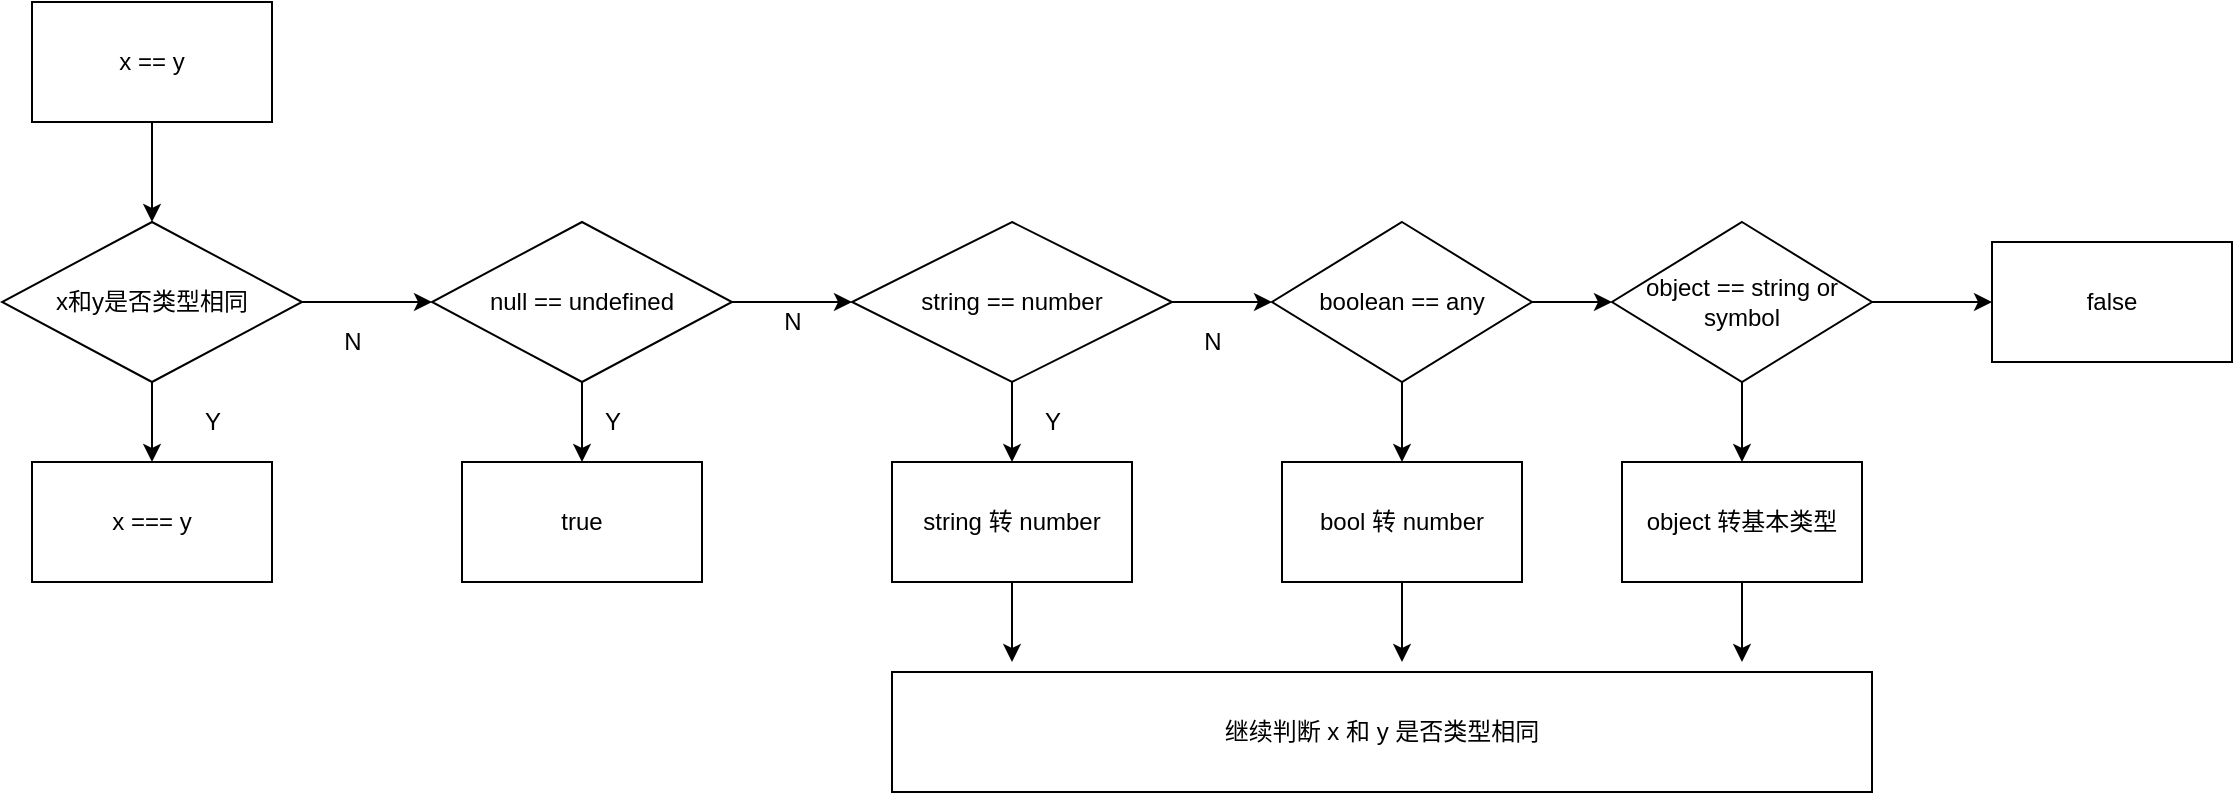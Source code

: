 <mxfile version="14.4.6" type="github">
  <diagram id="QQnZontSI0a8TbshVgB7" name="第 1 页">
    <mxGraphModel dx="733" dy="857" grid="1" gridSize="10" guides="1" tooltips="1" connect="1" arrows="1" fold="1" page="1" pageScale="1" pageWidth="827" pageHeight="1169" math="0" shadow="0">
      <root>
        <mxCell id="0" />
        <mxCell id="1" parent="0" />
        <mxCell id="DUNN81t9_R1kpG2zzdLx-4" style="edgeStyle=orthogonalEdgeStyle;rounded=0;orthogonalLoop=1;jettySize=auto;html=1;entryX=0.5;entryY=0;entryDx=0;entryDy=0;" edge="1" parent="1" source="DUNN81t9_R1kpG2zzdLx-1" target="DUNN81t9_R1kpG2zzdLx-3">
          <mxGeometry relative="1" as="geometry" />
        </mxCell>
        <mxCell id="DUNN81t9_R1kpG2zzdLx-1" value="x == y" style="rounded=0;whiteSpace=wrap;html=1;" vertex="1" parent="1">
          <mxGeometry x="60" y="190" width="120" height="60" as="geometry" />
        </mxCell>
        <mxCell id="DUNN81t9_R1kpG2zzdLx-6" style="edgeStyle=orthogonalEdgeStyle;rounded=0;orthogonalLoop=1;jettySize=auto;html=1;exitX=0.5;exitY=1;exitDx=0;exitDy=0;entryX=0.5;entryY=0;entryDx=0;entryDy=0;" edge="1" parent="1" source="DUNN81t9_R1kpG2zzdLx-3" target="DUNN81t9_R1kpG2zzdLx-5">
          <mxGeometry relative="1" as="geometry" />
        </mxCell>
        <mxCell id="DUNN81t9_R1kpG2zzdLx-8" style="edgeStyle=orthogonalEdgeStyle;rounded=0;orthogonalLoop=1;jettySize=auto;html=1;" edge="1" parent="1" source="DUNN81t9_R1kpG2zzdLx-3">
          <mxGeometry relative="1" as="geometry">
            <mxPoint x="260" y="340" as="targetPoint" />
          </mxGeometry>
        </mxCell>
        <mxCell id="DUNN81t9_R1kpG2zzdLx-3" value="x和y是否类型相同" style="rhombus;whiteSpace=wrap;html=1;" vertex="1" parent="1">
          <mxGeometry x="45" y="300" width="150" height="80" as="geometry" />
        </mxCell>
        <mxCell id="DUNN81t9_R1kpG2zzdLx-5" value="x === y" style="rounded=0;whiteSpace=wrap;html=1;" vertex="1" parent="1">
          <mxGeometry x="60" y="420" width="120" height="60" as="geometry" />
        </mxCell>
        <mxCell id="DUNN81t9_R1kpG2zzdLx-10" style="edgeStyle=orthogonalEdgeStyle;rounded=0;orthogonalLoop=1;jettySize=auto;html=1;entryX=0.5;entryY=0;entryDx=0;entryDy=0;" edge="1" parent="1" source="DUNN81t9_R1kpG2zzdLx-7" target="DUNN81t9_R1kpG2zzdLx-9">
          <mxGeometry relative="1" as="geometry" />
        </mxCell>
        <mxCell id="DUNN81t9_R1kpG2zzdLx-14" style="edgeStyle=orthogonalEdgeStyle;rounded=0;orthogonalLoop=1;jettySize=auto;html=1;entryX=0;entryY=0.5;entryDx=0;entryDy=0;" edge="1" parent="1" source="DUNN81t9_R1kpG2zzdLx-7" target="DUNN81t9_R1kpG2zzdLx-11">
          <mxGeometry relative="1" as="geometry" />
        </mxCell>
        <mxCell id="DUNN81t9_R1kpG2zzdLx-7" value="null == undefined" style="rhombus;whiteSpace=wrap;html=1;" vertex="1" parent="1">
          <mxGeometry x="260" y="300" width="150" height="80" as="geometry" />
        </mxCell>
        <mxCell id="DUNN81t9_R1kpG2zzdLx-9" value="true" style="rounded=0;whiteSpace=wrap;html=1;" vertex="1" parent="1">
          <mxGeometry x="275" y="420" width="120" height="60" as="geometry" />
        </mxCell>
        <mxCell id="DUNN81t9_R1kpG2zzdLx-13" style="edgeStyle=orthogonalEdgeStyle;rounded=0;orthogonalLoop=1;jettySize=auto;html=1;entryX=0.5;entryY=0;entryDx=0;entryDy=0;" edge="1" parent="1" source="DUNN81t9_R1kpG2zzdLx-11" target="DUNN81t9_R1kpG2zzdLx-12">
          <mxGeometry relative="1" as="geometry" />
        </mxCell>
        <mxCell id="DUNN81t9_R1kpG2zzdLx-21" style="edgeStyle=orthogonalEdgeStyle;rounded=0;orthogonalLoop=1;jettySize=auto;html=1;entryX=0;entryY=0.5;entryDx=0;entryDy=0;" edge="1" parent="1" source="DUNN81t9_R1kpG2zzdLx-11" target="DUNN81t9_R1kpG2zzdLx-19">
          <mxGeometry relative="1" as="geometry" />
        </mxCell>
        <mxCell id="DUNN81t9_R1kpG2zzdLx-11" value="string == number" style="rhombus;whiteSpace=wrap;html=1;" vertex="1" parent="1">
          <mxGeometry x="470" y="300" width="160" height="80" as="geometry" />
        </mxCell>
        <mxCell id="DUNN81t9_R1kpG2zzdLx-41" style="edgeStyle=orthogonalEdgeStyle;rounded=0;orthogonalLoop=1;jettySize=auto;html=1;" edge="1" parent="1" source="DUNN81t9_R1kpG2zzdLx-12">
          <mxGeometry relative="1" as="geometry">
            <mxPoint x="550" y="520" as="targetPoint" />
          </mxGeometry>
        </mxCell>
        <mxCell id="DUNN81t9_R1kpG2zzdLx-12" value="string 转 number" style="rounded=0;whiteSpace=wrap;html=1;" vertex="1" parent="1">
          <mxGeometry x="490" y="420" width="120" height="60" as="geometry" />
        </mxCell>
        <mxCell id="DUNN81t9_R1kpG2zzdLx-15" value="Y" style="text;html=1;align=center;verticalAlign=middle;resizable=0;points=[];autosize=1;" vertex="1" parent="1">
          <mxGeometry x="140" y="390" width="20" height="20" as="geometry" />
        </mxCell>
        <mxCell id="DUNN81t9_R1kpG2zzdLx-16" value="N" style="text;html=1;align=center;verticalAlign=middle;resizable=0;points=[];autosize=1;" vertex="1" parent="1">
          <mxGeometry x="210" y="350" width="20" height="20" as="geometry" />
        </mxCell>
        <mxCell id="DUNN81t9_R1kpG2zzdLx-17" value="Y" style="text;html=1;align=center;verticalAlign=middle;resizable=0;points=[];autosize=1;" vertex="1" parent="1">
          <mxGeometry x="340" y="390" width="20" height="20" as="geometry" />
        </mxCell>
        <mxCell id="DUNN81t9_R1kpG2zzdLx-18" value="N" style="text;html=1;align=center;verticalAlign=middle;resizable=0;points=[];autosize=1;" vertex="1" parent="1">
          <mxGeometry x="430" y="340" width="20" height="20" as="geometry" />
        </mxCell>
        <mxCell id="DUNN81t9_R1kpG2zzdLx-22" style="edgeStyle=orthogonalEdgeStyle;rounded=0;orthogonalLoop=1;jettySize=auto;html=1;" edge="1" parent="1" source="DUNN81t9_R1kpG2zzdLx-19" target="DUNN81t9_R1kpG2zzdLx-20">
          <mxGeometry relative="1" as="geometry" />
        </mxCell>
        <mxCell id="DUNN81t9_R1kpG2zzdLx-27" style="edgeStyle=orthogonalEdgeStyle;rounded=0;orthogonalLoop=1;jettySize=auto;html=1;" edge="1" parent="1" source="DUNN81t9_R1kpG2zzdLx-19" target="DUNN81t9_R1kpG2zzdLx-25">
          <mxGeometry relative="1" as="geometry" />
        </mxCell>
        <mxCell id="DUNN81t9_R1kpG2zzdLx-19" value="boolean == any" style="rhombus;whiteSpace=wrap;html=1;" vertex="1" parent="1">
          <mxGeometry x="680" y="300" width="130" height="80" as="geometry" />
        </mxCell>
        <mxCell id="DUNN81t9_R1kpG2zzdLx-45" style="edgeStyle=orthogonalEdgeStyle;rounded=0;orthogonalLoop=1;jettySize=auto;html=1;" edge="1" parent="1" source="DUNN81t9_R1kpG2zzdLx-20">
          <mxGeometry relative="1" as="geometry">
            <mxPoint x="745" y="520" as="targetPoint" />
          </mxGeometry>
        </mxCell>
        <mxCell id="DUNN81t9_R1kpG2zzdLx-20" value="bool 转 number" style="rounded=0;whiteSpace=wrap;html=1;" vertex="1" parent="1">
          <mxGeometry x="685" y="420" width="120" height="60" as="geometry" />
        </mxCell>
        <mxCell id="DUNN81t9_R1kpG2zzdLx-23" value="Y" style="text;html=1;align=center;verticalAlign=middle;resizable=0;points=[];autosize=1;" vertex="1" parent="1">
          <mxGeometry x="560" y="390" width="20" height="20" as="geometry" />
        </mxCell>
        <mxCell id="DUNN81t9_R1kpG2zzdLx-24" value="N" style="text;html=1;align=center;verticalAlign=middle;resizable=0;points=[];autosize=1;" vertex="1" parent="1">
          <mxGeometry x="640" y="350" width="20" height="20" as="geometry" />
        </mxCell>
        <mxCell id="DUNN81t9_R1kpG2zzdLx-30" style="edgeStyle=orthogonalEdgeStyle;rounded=0;orthogonalLoop=1;jettySize=auto;html=1;entryX=0.5;entryY=0;entryDx=0;entryDy=0;" edge="1" parent="1" source="DUNN81t9_R1kpG2zzdLx-25" target="DUNN81t9_R1kpG2zzdLx-26">
          <mxGeometry relative="1" as="geometry" />
        </mxCell>
        <mxCell id="DUNN81t9_R1kpG2zzdLx-32" style="edgeStyle=orthogonalEdgeStyle;rounded=0;orthogonalLoop=1;jettySize=auto;html=1;" edge="1" parent="1" source="DUNN81t9_R1kpG2zzdLx-25">
          <mxGeometry relative="1" as="geometry">
            <mxPoint x="1040" y="340" as="targetPoint" />
          </mxGeometry>
        </mxCell>
        <mxCell id="DUNN81t9_R1kpG2zzdLx-25" value="object == string or symbol" style="rhombus;whiteSpace=wrap;html=1;" vertex="1" parent="1">
          <mxGeometry x="850" y="300" width="130" height="80" as="geometry" />
        </mxCell>
        <mxCell id="DUNN81t9_R1kpG2zzdLx-46" style="edgeStyle=orthogonalEdgeStyle;rounded=0;orthogonalLoop=1;jettySize=auto;html=1;" edge="1" parent="1" source="DUNN81t9_R1kpG2zzdLx-26">
          <mxGeometry relative="1" as="geometry">
            <mxPoint x="915" y="520" as="targetPoint" />
          </mxGeometry>
        </mxCell>
        <mxCell id="DUNN81t9_R1kpG2zzdLx-26" value="object 转基本类型" style="whiteSpace=wrap;html=1;" vertex="1" parent="1">
          <mxGeometry x="855" y="420" width="120" height="60" as="geometry" />
        </mxCell>
        <mxCell id="DUNN81t9_R1kpG2zzdLx-31" value="false" style="whiteSpace=wrap;html=1;" vertex="1" parent="1">
          <mxGeometry x="1040" y="310" width="120" height="60" as="geometry" />
        </mxCell>
        <mxCell id="DUNN81t9_R1kpG2zzdLx-47" value="继续判断 x 和 y 是否类型相同" style="whiteSpace=wrap;html=1;" vertex="1" parent="1">
          <mxGeometry x="490" y="525" width="490" height="60" as="geometry" />
        </mxCell>
      </root>
    </mxGraphModel>
  </diagram>
</mxfile>
